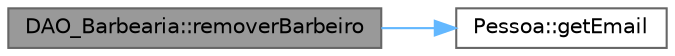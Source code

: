 digraph "DAO_Barbearia::removerBarbeiro"
{
 // LATEX_PDF_SIZE
  bgcolor="transparent";
  edge [fontname=Helvetica,fontsize=10,labelfontname=Helvetica,labelfontsize=10];
  node [fontname=Helvetica,fontsize=10,shape=box,height=0.2,width=0.4];
  rankdir="LR";
  Node1 [id="Node000001",label="DAO_Barbearia::removerBarbeiro",height=0.2,width=0.4,color="gray40", fillcolor="grey60", style="filled", fontcolor="black",tooltip="Remove um barbeiro da barbearia."];
  Node1 -> Node2 [id="edge1_Node000001_Node000002",color="steelblue1",style="solid",tooltip=" "];
  Node2 [id="Node000002",label="Pessoa::getEmail",height=0.2,width=0.4,color="grey40", fillcolor="white", style="filled",URL="$class_pessoa.html#a0fe937f9358dd92f73441c3288e46500",tooltip=" "];
}
